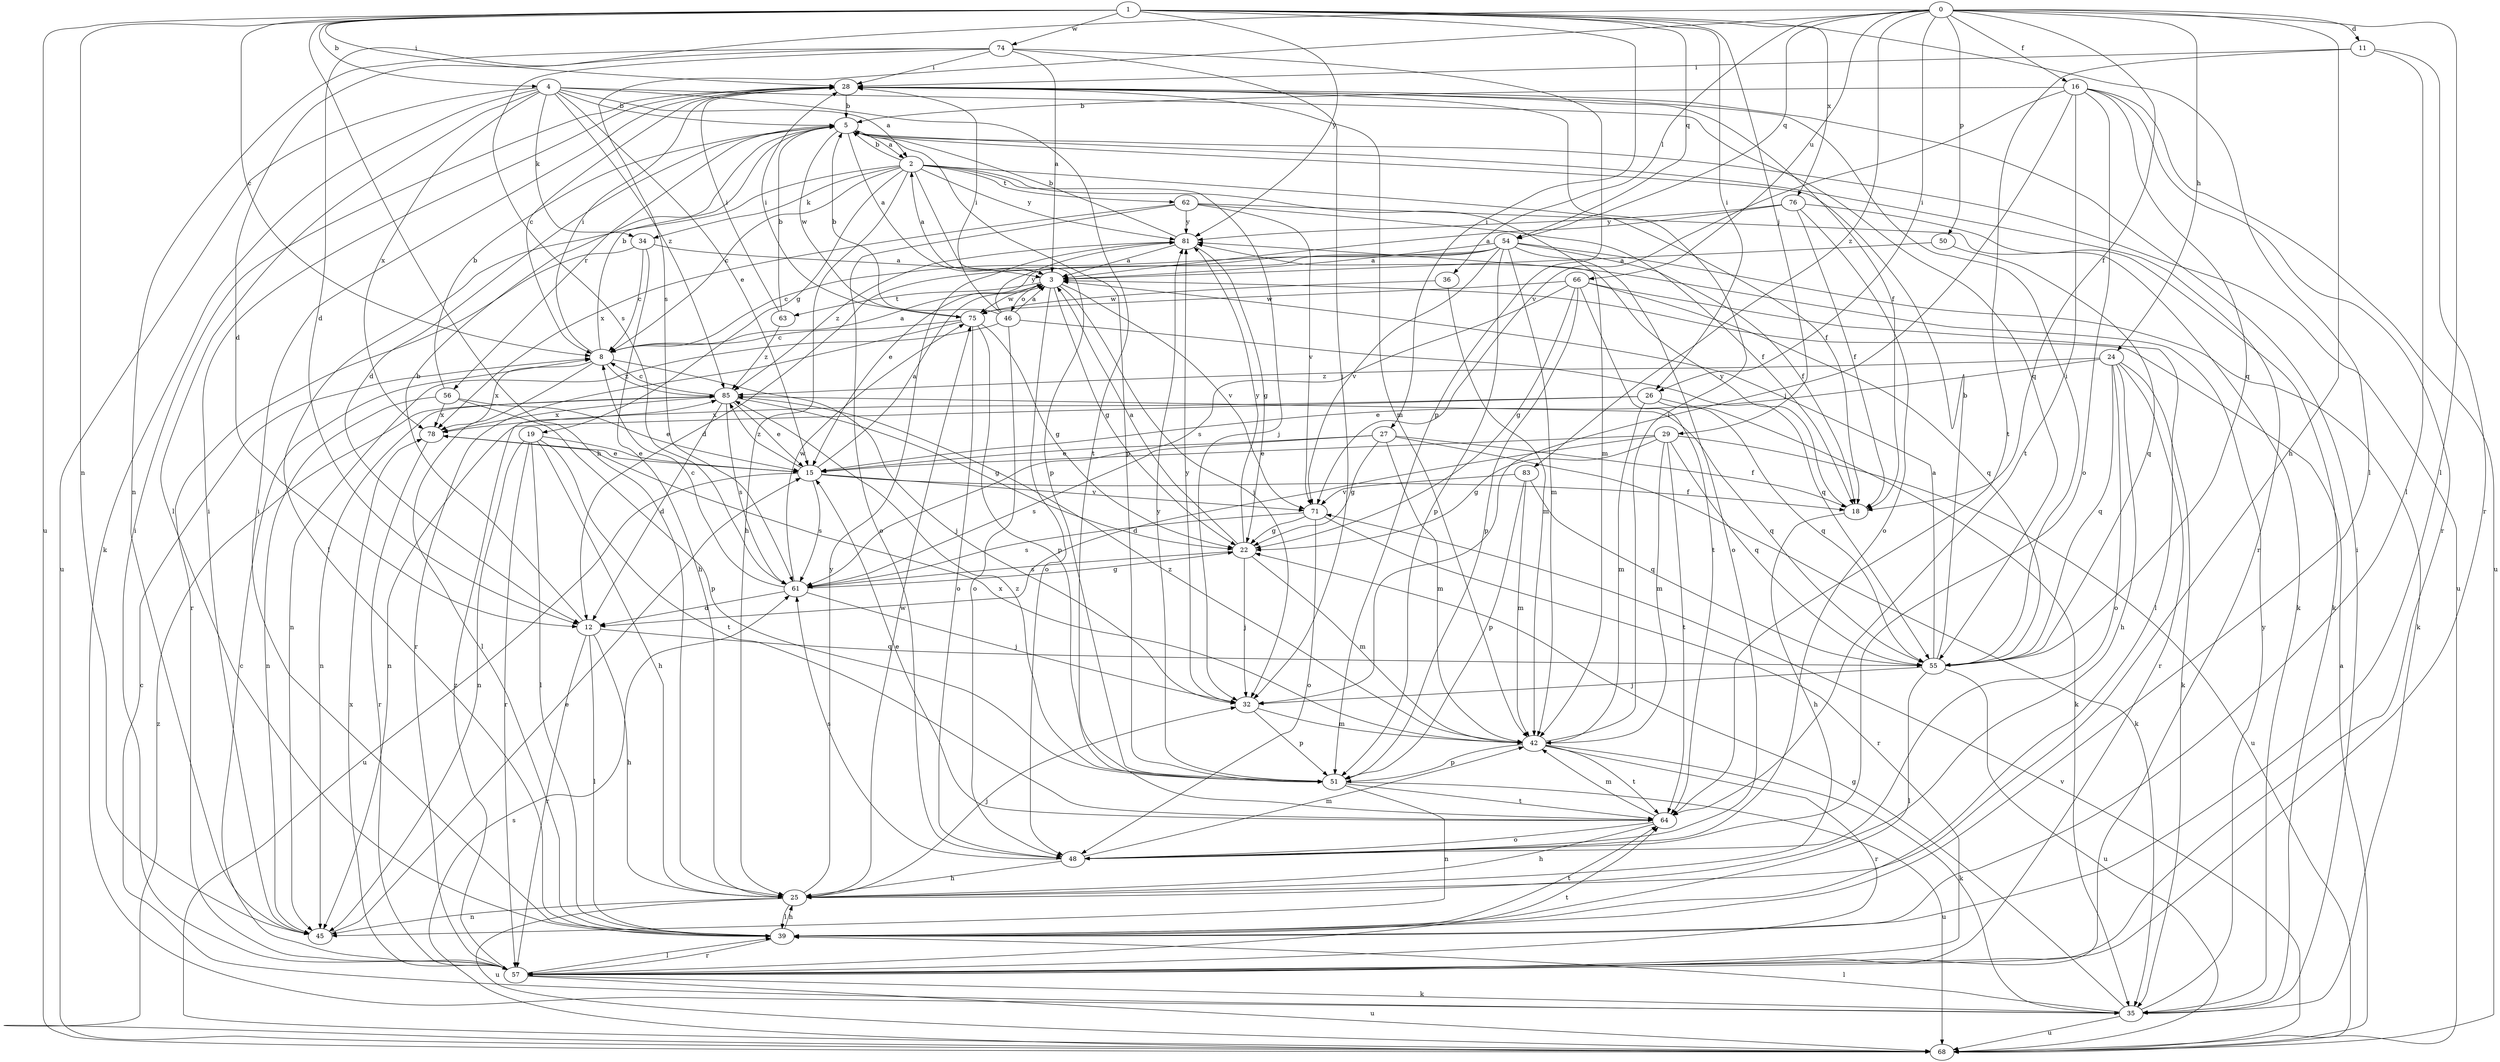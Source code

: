 strict digraph  {
0;
1;
2;
3;
4;
5;
8;
11;
12;
15;
16;
18;
19;
22;
24;
25;
26;
27;
28;
29;
32;
34;
35;
36;
39;
42;
45;
46;
48;
50;
51;
54;
55;
56;
57;
61;
62;
63;
64;
66;
68;
71;
74;
75;
76;
78;
81;
83;
85;
0 -> 11  [label=d];
0 -> 12  [label=d];
0 -> 16  [label=f];
0 -> 18  [label=f];
0 -> 24  [label=h];
0 -> 25  [label=h];
0 -> 26  [label=i];
0 -> 36  [label=l];
0 -> 39  [label=l];
0 -> 50  [label=p];
0 -> 54  [label=q];
0 -> 61  [label=s];
0 -> 66  [label=u];
0 -> 83  [label=z];
1 -> 4  [label=b];
1 -> 8  [label=c];
1 -> 25  [label=h];
1 -> 26  [label=i];
1 -> 27  [label=i];
1 -> 28  [label=i];
1 -> 29  [label=j];
1 -> 39  [label=l];
1 -> 45  [label=n];
1 -> 54  [label=q];
1 -> 68  [label=u];
1 -> 74  [label=w];
1 -> 76  [label=x];
1 -> 81  [label=y];
2 -> 5  [label=b];
2 -> 8  [label=c];
2 -> 18  [label=f];
2 -> 19  [label=g];
2 -> 25  [label=h];
2 -> 32  [label=j];
2 -> 34  [label=k];
2 -> 39  [label=l];
2 -> 42  [label=m];
2 -> 51  [label=p];
2 -> 62  [label=t];
2 -> 81  [label=y];
3 -> 2  [label=a];
3 -> 22  [label=g];
3 -> 32  [label=j];
3 -> 46  [label=o];
3 -> 48  [label=o];
3 -> 63  [label=t];
3 -> 71  [label=v];
3 -> 75  [label=w];
4 -> 2  [label=a];
4 -> 5  [label=b];
4 -> 15  [label=e];
4 -> 34  [label=k];
4 -> 35  [label=k];
4 -> 39  [label=l];
4 -> 55  [label=q];
4 -> 64  [label=t];
4 -> 68  [label=u];
4 -> 78  [label=x];
4 -> 85  [label=z];
5 -> 2  [label=a];
5 -> 3  [label=a];
5 -> 12  [label=d];
5 -> 51  [label=p];
5 -> 56  [label=r];
5 -> 57  [label=r];
5 -> 68  [label=u];
5 -> 75  [label=w];
8 -> 3  [label=a];
8 -> 5  [label=b];
8 -> 28  [label=i];
8 -> 32  [label=j];
8 -> 39  [label=l];
8 -> 78  [label=x];
8 -> 85  [label=z];
11 -> 28  [label=i];
11 -> 39  [label=l];
11 -> 57  [label=r];
11 -> 64  [label=t];
12 -> 5  [label=b];
12 -> 25  [label=h];
12 -> 39  [label=l];
12 -> 55  [label=q];
12 -> 57  [label=r];
15 -> 3  [label=a];
15 -> 18  [label=f];
15 -> 61  [label=s];
15 -> 68  [label=u];
15 -> 71  [label=v];
15 -> 85  [label=z];
16 -> 5  [label=b];
16 -> 32  [label=j];
16 -> 48  [label=o];
16 -> 55  [label=q];
16 -> 57  [label=r];
16 -> 64  [label=t];
16 -> 68  [label=u];
16 -> 71  [label=v];
18 -> 25  [label=h];
18 -> 81  [label=y];
19 -> 15  [label=e];
19 -> 25  [label=h];
19 -> 39  [label=l];
19 -> 45  [label=n];
19 -> 57  [label=r];
19 -> 64  [label=t];
22 -> 3  [label=a];
22 -> 32  [label=j];
22 -> 42  [label=m];
22 -> 61  [label=s];
22 -> 81  [label=y];
24 -> 15  [label=e];
24 -> 25  [label=h];
24 -> 35  [label=k];
24 -> 48  [label=o];
24 -> 55  [label=q];
24 -> 57  [label=r];
24 -> 85  [label=z];
25 -> 32  [label=j];
25 -> 39  [label=l];
25 -> 45  [label=n];
25 -> 68  [label=u];
25 -> 75  [label=w];
25 -> 81  [label=y];
26 -> 35  [label=k];
26 -> 42  [label=m];
26 -> 45  [label=n];
26 -> 55  [label=q];
26 -> 78  [label=x];
27 -> 15  [label=e];
27 -> 18  [label=f];
27 -> 22  [label=g];
27 -> 35  [label=k];
27 -> 42  [label=m];
27 -> 61  [label=s];
28 -> 5  [label=b];
28 -> 8  [label=c];
28 -> 18  [label=f];
28 -> 42  [label=m];
29 -> 12  [label=d];
29 -> 15  [label=e];
29 -> 22  [label=g];
29 -> 42  [label=m];
29 -> 55  [label=q];
29 -> 64  [label=t];
29 -> 68  [label=u];
32 -> 42  [label=m];
32 -> 51  [label=p];
32 -> 81  [label=y];
34 -> 3  [label=a];
34 -> 8  [label=c];
34 -> 25  [label=h];
34 -> 57  [label=r];
35 -> 8  [label=c];
35 -> 22  [label=g];
35 -> 28  [label=i];
35 -> 39  [label=l];
35 -> 68  [label=u];
35 -> 81  [label=y];
36 -> 42  [label=m];
36 -> 75  [label=w];
39 -> 25  [label=h];
39 -> 28  [label=i];
39 -> 57  [label=r];
39 -> 64  [label=t];
42 -> 28  [label=i];
42 -> 35  [label=k];
42 -> 51  [label=p];
42 -> 57  [label=r];
42 -> 64  [label=t];
42 -> 78  [label=x];
42 -> 85  [label=z];
45 -> 15  [label=e];
45 -> 28  [label=i];
46 -> 3  [label=a];
46 -> 5  [label=b];
46 -> 28  [label=i];
46 -> 45  [label=n];
46 -> 48  [label=o];
46 -> 55  [label=q];
46 -> 81  [label=y];
48 -> 25  [label=h];
48 -> 42  [label=m];
48 -> 61  [label=s];
50 -> 3  [label=a];
50 -> 55  [label=q];
51 -> 45  [label=n];
51 -> 64  [label=t];
51 -> 68  [label=u];
51 -> 81  [label=y];
51 -> 85  [label=z];
54 -> 3  [label=a];
54 -> 8  [label=c];
54 -> 12  [label=d];
54 -> 15  [label=e];
54 -> 18  [label=f];
54 -> 35  [label=k];
54 -> 42  [label=m];
54 -> 48  [label=o];
54 -> 51  [label=p];
54 -> 71  [label=v];
55 -> 3  [label=a];
55 -> 5  [label=b];
55 -> 28  [label=i];
55 -> 32  [label=j];
55 -> 39  [label=l];
55 -> 68  [label=u];
56 -> 5  [label=b];
56 -> 15  [label=e];
56 -> 45  [label=n];
56 -> 51  [label=p];
56 -> 78  [label=x];
57 -> 8  [label=c];
57 -> 28  [label=i];
57 -> 35  [label=k];
57 -> 39  [label=l];
57 -> 64  [label=t];
57 -> 68  [label=u];
57 -> 78  [label=x];
57 -> 85  [label=z];
61 -> 8  [label=c];
61 -> 12  [label=d];
61 -> 22  [label=g];
61 -> 32  [label=j];
61 -> 75  [label=w];
62 -> 18  [label=f];
62 -> 35  [label=k];
62 -> 48  [label=o];
62 -> 71  [label=v];
62 -> 78  [label=x];
62 -> 81  [label=y];
63 -> 5  [label=b];
63 -> 28  [label=i];
63 -> 85  [label=z];
64 -> 15  [label=e];
64 -> 25  [label=h];
64 -> 42  [label=m];
64 -> 48  [label=o];
66 -> 22  [label=g];
66 -> 39  [label=l];
66 -> 51  [label=p];
66 -> 55  [label=q];
66 -> 61  [label=s];
66 -> 64  [label=t];
66 -> 75  [label=w];
68 -> 3  [label=a];
68 -> 61  [label=s];
68 -> 71  [label=v];
68 -> 85  [label=z];
71 -> 22  [label=g];
71 -> 48  [label=o];
71 -> 57  [label=r];
71 -> 61  [label=s];
74 -> 3  [label=a];
74 -> 12  [label=d];
74 -> 28  [label=i];
74 -> 32  [label=j];
74 -> 45  [label=n];
74 -> 51  [label=p];
74 -> 61  [label=s];
75 -> 8  [label=c];
75 -> 22  [label=g];
75 -> 28  [label=i];
75 -> 48  [label=o];
75 -> 51  [label=p];
75 -> 57  [label=r];
76 -> 3  [label=a];
76 -> 18  [label=f];
76 -> 35  [label=k];
76 -> 48  [label=o];
76 -> 81  [label=y];
78 -> 15  [label=e];
78 -> 57  [label=r];
81 -> 3  [label=a];
81 -> 5  [label=b];
81 -> 22  [label=g];
81 -> 85  [label=z];
83 -> 42  [label=m];
83 -> 51  [label=p];
83 -> 55  [label=q];
83 -> 71  [label=v];
85 -> 8  [label=c];
85 -> 12  [label=d];
85 -> 15  [label=e];
85 -> 22  [label=g];
85 -> 45  [label=n];
85 -> 55  [label=q];
85 -> 61  [label=s];
85 -> 78  [label=x];
}
